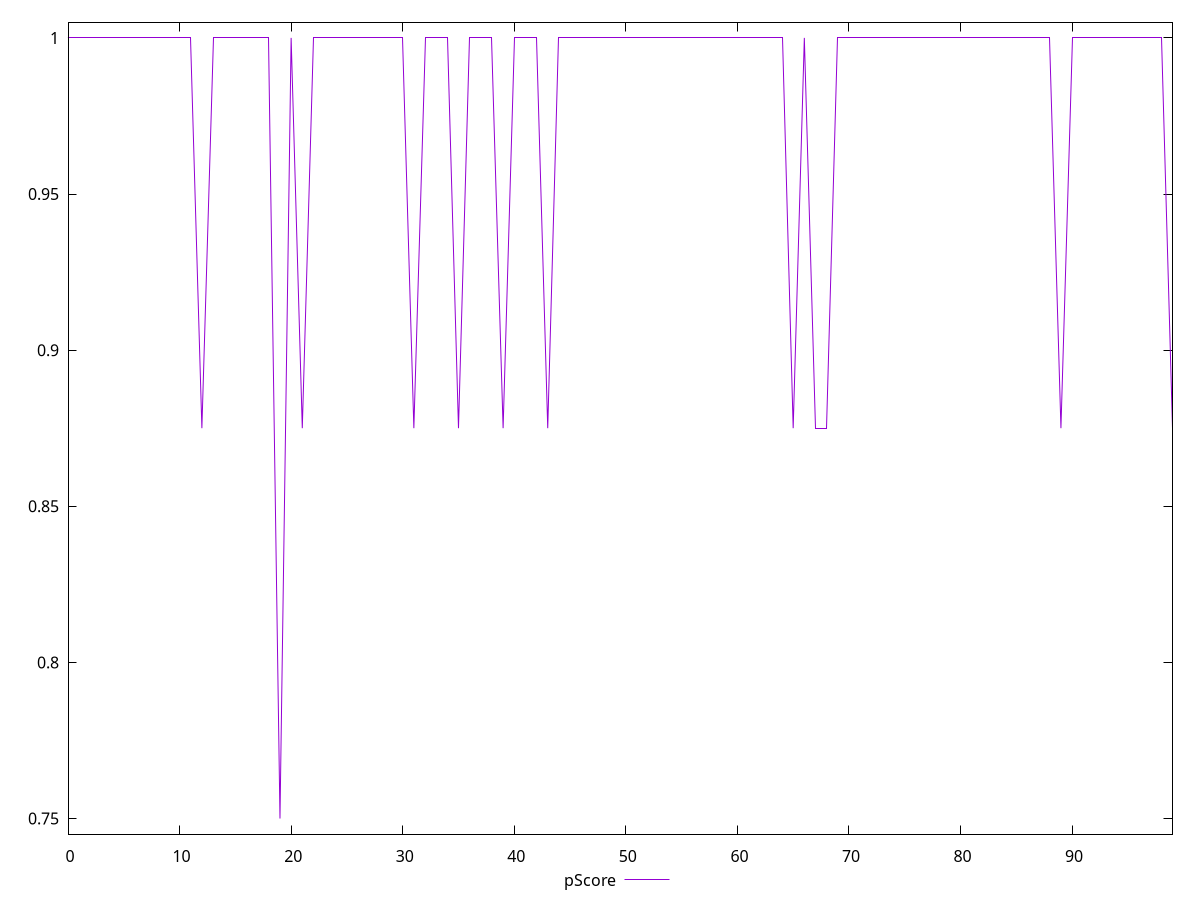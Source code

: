 reset

$pScore <<EOF
0 1
1 1
2 1
3 1
4 1
5 1
6 1
7 1
8 1
9 1
10 1
11 1
12 0.875
13 1
14 1
15 1
16 1
17 1
18 1
19 0.75
20 1
21 0.875
22 1
23 1
24 1
25 1
26 1
27 1
28 1
29 1
30 1
31 0.875
32 1
33 1
34 1
35 0.875
36 1
37 1
38 1
39 0.875
40 1
41 1
42 1
43 0.875
44 1
45 1
46 1
47 1
48 1
49 1
50 1
51 1
52 1
53 1
54 1
55 1
56 1
57 1
58 1
59 1
60 1
61 1
62 1
63 1
64 1
65 0.875
66 1
67 0.875
68 0.875
69 1
70 1
71 1
72 1
73 1
74 1
75 1
76 1
77 1
78 1
79 1
80 1
81 1
82 1
83 1
84 1
85 1
86 1
87 1
88 1
89 0.875
90 1
91 1
92 1
93 1
94 1
95 1
96 1
97 1
98 1
99 0.875
EOF

set key outside below
set xrange [0:99]
set yrange [0.745:1.005]
set trange [0.745:1.005]
set terminal svg size 640, 500 enhanced background rgb 'white'
set output "report_00026_2021-02-22T21:38:55.199Z/unminified-javascript/samples/pages+cached+noadtech/pScore/values.svg"

plot $pScore title "pScore" with line

reset
